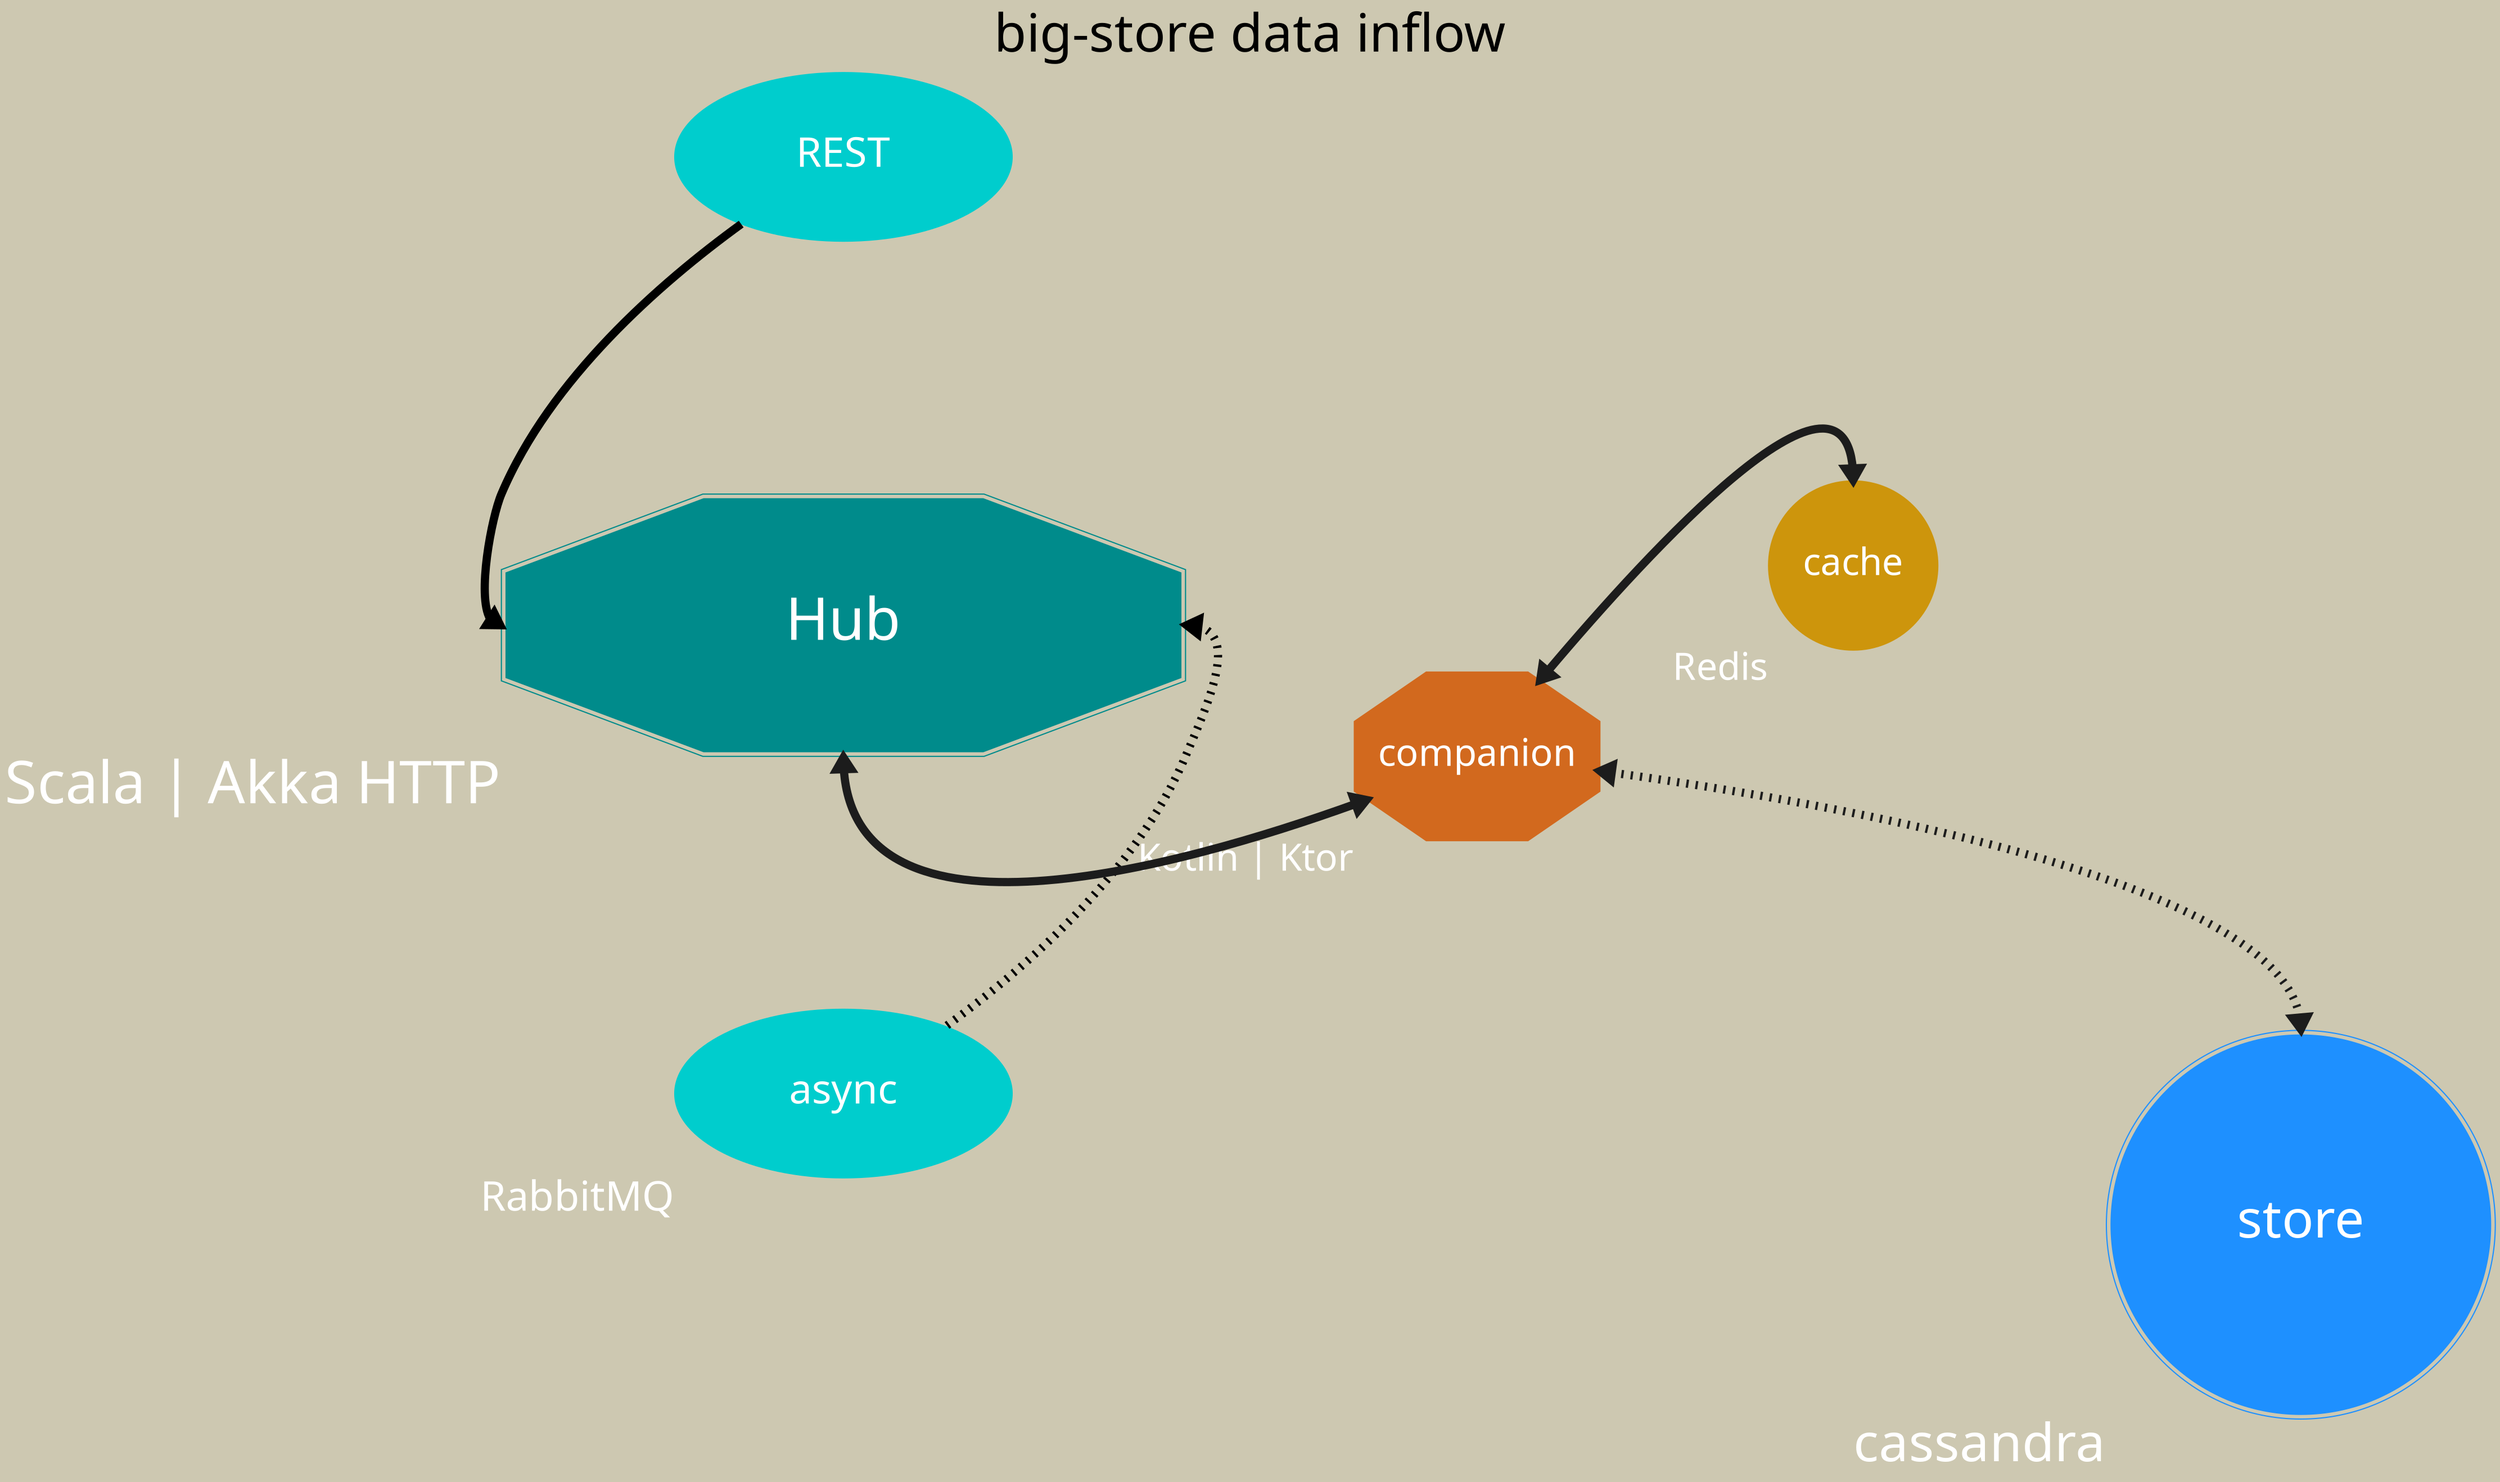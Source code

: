 digraph bigstore {
    
    label="big-store data inflow"
    labelloc=t
    fontname="JetBrains Mono Medium"

    graph [fontsize=45 ranksep=2 bgcolor=cornsilk3]
    node [fontname="JetBrains Mono Medium" fontcolor=white]
    edge [dir=both penwidth=7] 
    nodesep=3
    rankdir=LR

    subgraph hub {
        node [style=filled] 

        {rank=source;
            "Hub" [xlabel="Scala | Akka HTTP" fontsize=50 shape=doubleoctagon color=cyan4 height=3 width=8]
            "REST" [fontsize=35 shape=oval color=cyan3 height=2 width=4]
            "async" [xlabel="RabbitMQ" fontsize=35 shape=oval color=cyan3 height=2 width=4]
        }

        "REST" -> "Hub" [dir=both headport=w] 
        "Hub" -> "async" [style=invis]
        "async" -> "Hub" [headport=e style=dotted]
        
    }
    
    subgraph companions {
        node [
                xlabel="Kotlin | Ktor"
                padding=5 fontsize=32 shape=octagon style=filled color=chocolate height=2 colorsheme=paired12
            ]
        edge [style=bold colorscheme="paired12"]

        "companion"
    }

    subgraph caches {
        node [
                xlabel="Redis"
                padding=5 fontsize=32 shape=circle style=filled color=darkgoldenrod3 colorsheme=paired12
            ]
        edge [style=bold colorscheme="paired12"]

        "cache"
    }

    subgraph store {
        node [fontsize=45 shape=doublecircle width=4.5 style=filled color=dodgerblue1]
        rank=sink; 
        
        "store" [xlabel="cassandra"]
    }

    subgraph companions_connections {
        "companion" -> "store" [headport=n color=grey11 style=dotted]
        "companion" -> "cache" [headport=n color=grey11]
    }


    subgraph Hub_service_connections {
        "companion" -> "Hub" [headport=s color=grey11]
    }

}
